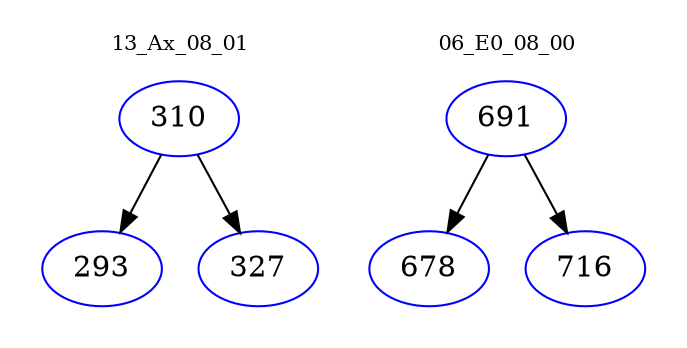 digraph{
subgraph cluster_0 {
color = white
label = "13_Ax_08_01";
fontsize=10;
T0_310 [label="310", color="blue"]
T0_310 -> T0_293 [color="black"]
T0_293 [label="293", color="blue"]
T0_310 -> T0_327 [color="black"]
T0_327 [label="327", color="blue"]
}
subgraph cluster_1 {
color = white
label = "06_E0_08_00";
fontsize=10;
T1_691 [label="691", color="blue"]
T1_691 -> T1_678 [color="black"]
T1_678 [label="678", color="blue"]
T1_691 -> T1_716 [color="black"]
T1_716 [label="716", color="blue"]
}
}
